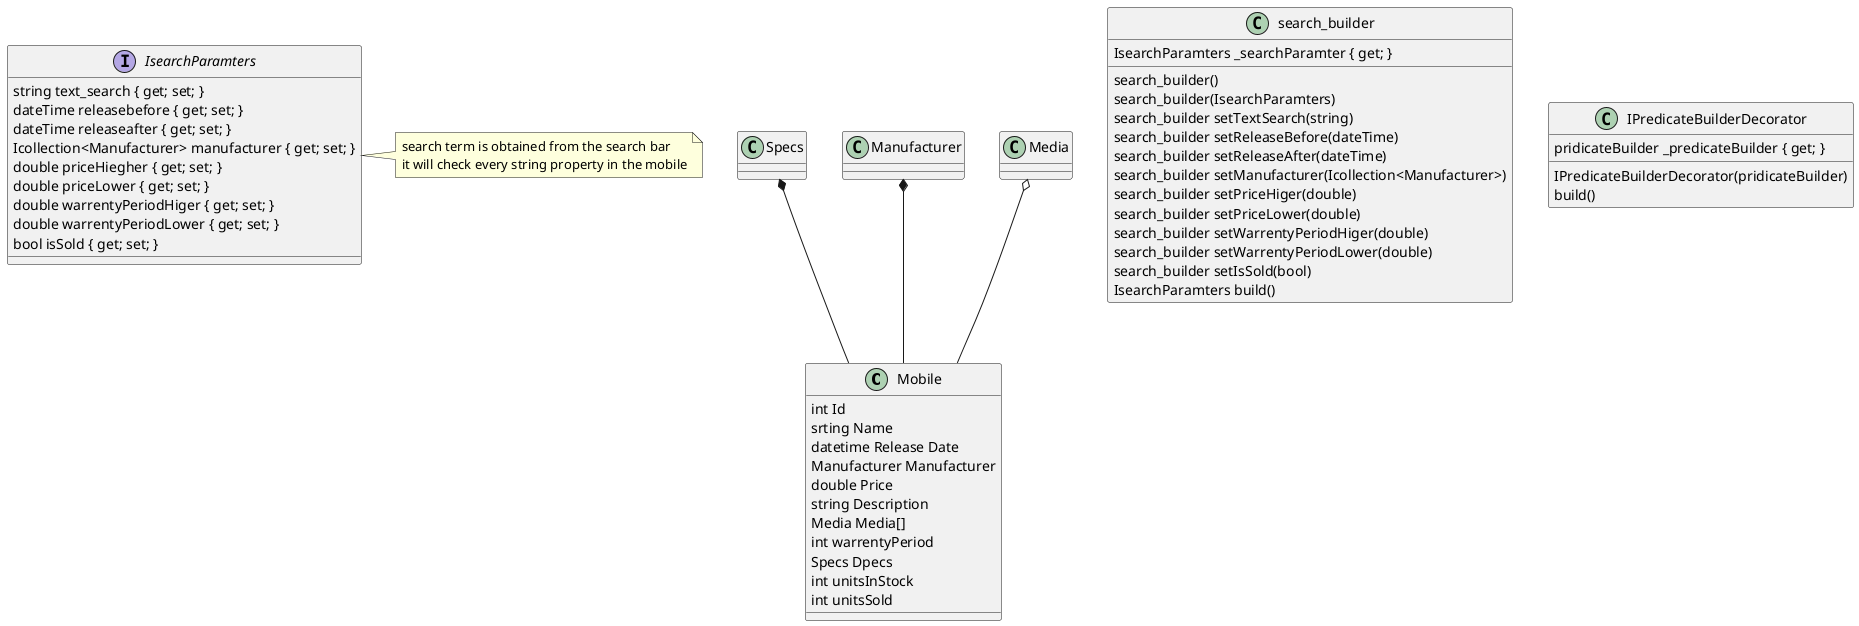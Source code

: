 @startuml filter_with_decorator
class Mobile
{
    int Id
    srting Name
    datetime Release Date
    Manufacturer Manufacturer
    double Price
    string Description
    Media Media[]
    int warrentyPeriod
    Specs Dpecs
    int unitsInStock
    int unitsSold
}
Specs *-- Mobile
Manufacturer *-- Mobile
Media o-- Mobile


interface IsearchParamters {
    string text_search { get; set; } 
    dateTime releasebefore { get; set; }
    dateTime releaseafter { get; set; }
    Icollection<Manufacturer> manufacturer { get; set; }
    double priceHiegher { get; set; }
    double priceLower { get; set; }
    double warrentyPeriodHiger { get; set; }
    double warrentyPeriodLower { get; set; }
    bool isSold { get; set; }

}


class search_builder {
    IsearchParamters _searchParamter { get; }
    search_builder()
    search_builder(IsearchParamters)
    search_builder setTextSearch(string)
    search_builder setReleaseBefore(dateTime)
    search_builder setReleaseAfter(dateTime)
    search_builder setManufacturer(Icollection<Manufacturer>)
    search_builder setPriceHiger(double)
    search_builder setPriceLower(double)
    search_builder setWarrentyPeriodHiger(double)
    search_builder setWarrentyPeriodLower(double)
    search_builder setIsSold(bool)
    IsearchParamters build()
}

class IPredicateBuilderDecorator {
    pridicateBuilder _predicateBuilder { get; }
    IPredicateBuilderDecorator(pridicateBuilder)
    build()
}

note right of IsearchParamters
    search term is obtained from the search bar 
    it will check every string property in the mobile
end note